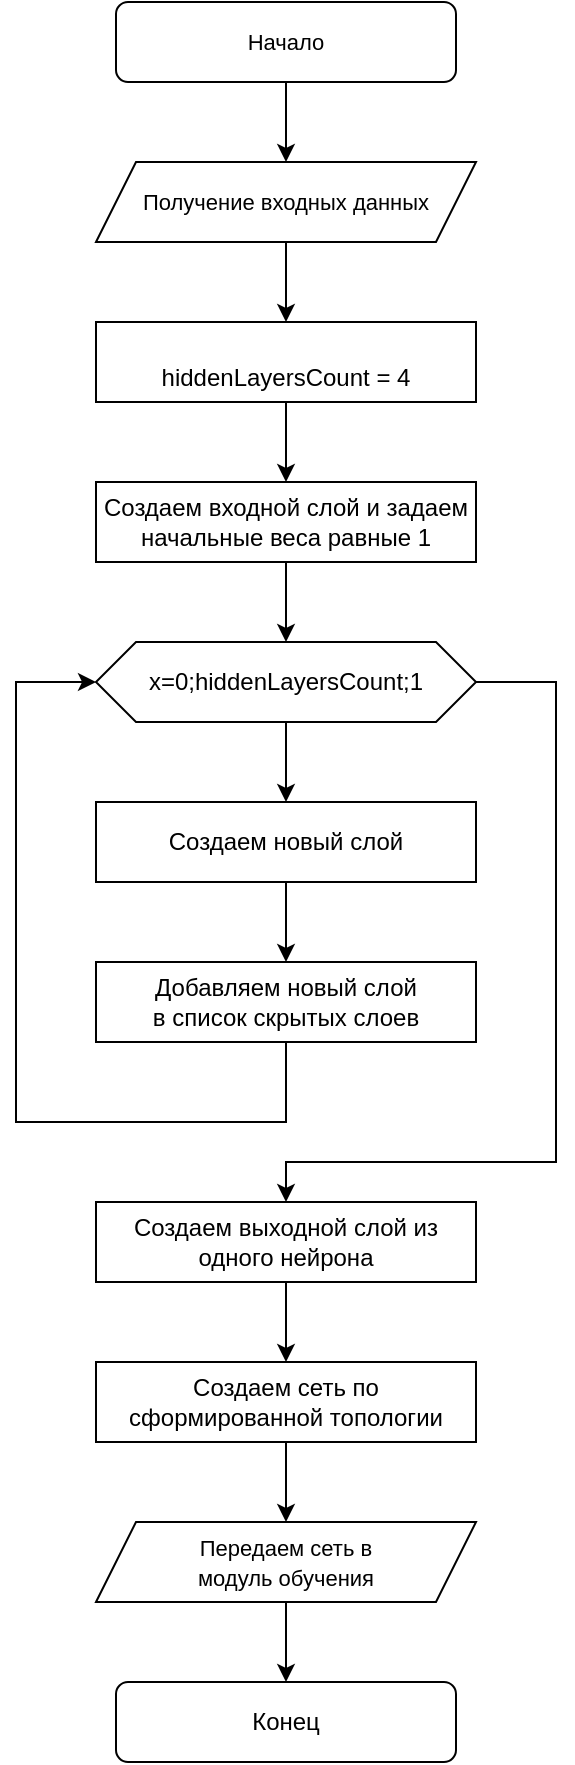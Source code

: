 <mxfile version="16.0.0" type="device"><diagram id="C5RBs43oDa-KdzZeNtuy" name="Page-1"><mxGraphModel dx="1296" dy="1018" grid="1" gridSize="10" guides="1" tooltips="1" connect="1" arrows="1" fold="1" page="1" pageScale="1" pageWidth="827" pageHeight="1169" math="0" shadow="0"><root><mxCell id="WIyWlLk6GJQsqaUBKTNV-0"/><mxCell id="WIyWlLk6GJQsqaUBKTNV-1" parent="WIyWlLk6GJQsqaUBKTNV-0"/><mxCell id="RawxqtovM-8-xfsGkiH0-0" style="edgeStyle=orthogonalEdgeStyle;rounded=0;orthogonalLoop=1;jettySize=auto;html=1;exitX=0.5;exitY=1;exitDx=0;exitDy=0;entryX=0.5;entryY=0;entryDx=0;entryDy=0;fontSize=11;" edge="1" parent="WIyWlLk6GJQsqaUBKTNV-1" source="RawxqtovM-8-xfsGkiH0-1" target="RawxqtovM-8-xfsGkiH0-3"><mxGeometry relative="1" as="geometry"/></mxCell><mxCell id="RawxqtovM-8-xfsGkiH0-1" value="&lt;font style=&quot;font-size: 11px&quot;&gt;Начало&lt;/font&gt;" style="rounded=1;whiteSpace=wrap;html=1;fontSize=12;glass=0;strokeWidth=1;shadow=0;" vertex="1" parent="WIyWlLk6GJQsqaUBKTNV-1"><mxGeometry x="480" width="170" height="40" as="geometry"/></mxCell><mxCell id="RawxqtovM-8-xfsGkiH0-2" style="edgeStyle=orthogonalEdgeStyle;rounded=0;orthogonalLoop=1;jettySize=auto;html=1;exitX=0.5;exitY=1;exitDx=0;exitDy=0;entryX=0.5;entryY=0;entryDx=0;entryDy=0;" edge="1" parent="WIyWlLk6GJQsqaUBKTNV-1" source="RawxqtovM-8-xfsGkiH0-3" target="RawxqtovM-8-xfsGkiH0-18"><mxGeometry relative="1" as="geometry"><mxPoint x="565" y="160.0" as="targetPoint"/></mxGeometry></mxCell><mxCell id="RawxqtovM-8-xfsGkiH0-3" value="&lt;font style=&quot;font-size: 11px&quot;&gt;Получение входных данных&lt;br&gt;&lt;/font&gt;" style="shape=parallelogram;perimeter=parallelogramPerimeter;whiteSpace=wrap;html=1;fixedSize=1;fontFamily=Helvetica;fontSize=12;" vertex="1" parent="WIyWlLk6GJQsqaUBKTNV-1"><mxGeometry x="470" y="80" width="190" height="40" as="geometry"/></mxCell><mxCell id="RawxqtovM-8-xfsGkiH0-6" value="Конец" style="rounded=1;whiteSpace=wrap;html=1;fontSize=12;glass=0;strokeWidth=1;shadow=0;" vertex="1" parent="WIyWlLk6GJQsqaUBKTNV-1"><mxGeometry x="480" y="840" width="170" height="40" as="geometry"/></mxCell><mxCell id="RawxqtovM-8-xfsGkiH0-7" style="edgeStyle=orthogonalEdgeStyle;rounded=0;orthogonalLoop=1;jettySize=auto;html=1;fontSize=11;exitX=0.5;exitY=1;exitDx=0;exitDy=0;entryX=0.5;entryY=0;entryDx=0;entryDy=0;" edge="1" parent="WIyWlLk6GJQsqaUBKTNV-1" source="RawxqtovM-8-xfsGkiH0-19" target="RawxqtovM-8-xfsGkiH0-20"><mxGeometry relative="1" as="geometry"><Array as="points"/><mxPoint x="565" y="410" as="targetPoint"/><mxPoint x="470" y="360" as="sourcePoint"/></mxGeometry></mxCell><mxCell id="RawxqtovM-8-xfsGkiH0-9" style="edgeStyle=orthogonalEdgeStyle;rounded=0;orthogonalLoop=1;jettySize=auto;html=1;entryX=0.5;entryY=0;entryDx=0;entryDy=0;fontSize=11;exitX=1;exitY=0.5;exitDx=0;exitDy=0;" edge="1" parent="WIyWlLk6GJQsqaUBKTNV-1" source="RawxqtovM-8-xfsGkiH0-19" target="RawxqtovM-8-xfsGkiH0-26"><mxGeometry relative="1" as="geometry"><Array as="points"><mxPoint x="700" y="340"/><mxPoint x="700" y="580"/><mxPoint x="565" y="580"/></Array><mxPoint x="670" y="330" as="sourcePoint"/></mxGeometry></mxCell><mxCell id="RawxqtovM-8-xfsGkiH0-14" style="edgeStyle=orthogonalEdgeStyle;rounded=0;orthogonalLoop=1;jettySize=auto;html=1;exitX=0.5;exitY=1;exitDx=0;exitDy=0;fontSize=11;entryX=0.5;entryY=0;entryDx=0;entryDy=0;" edge="1" parent="WIyWlLk6GJQsqaUBKTNV-1" source="RawxqtovM-8-xfsGkiH0-18" target="RawxqtovM-8-xfsGkiH0-24"><mxGeometry relative="1" as="geometry"><mxPoint x="565" y="280.0" as="sourcePoint"/><mxPoint x="580" y="310" as="targetPoint"/></mxGeometry></mxCell><mxCell id="RawxqtovM-8-xfsGkiH0-30" style="edgeStyle=orthogonalEdgeStyle;rounded=0;orthogonalLoop=1;jettySize=auto;html=1;exitX=0.5;exitY=1;exitDx=0;exitDy=0;entryX=0.5;entryY=0;entryDx=0;entryDy=0;" edge="1" parent="WIyWlLk6GJQsqaUBKTNV-1" source="RawxqtovM-8-xfsGkiH0-17" target="RawxqtovM-8-xfsGkiH0-6"><mxGeometry relative="1" as="geometry"/></mxCell><mxCell id="RawxqtovM-8-xfsGkiH0-17" value="&lt;span style=&quot;font-size: 11px&quot;&gt;Передаем сеть в &lt;br&gt;модуль обучения&lt;/span&gt;" style="shape=parallelogram;perimeter=parallelogramPerimeter;whiteSpace=wrap;html=1;fixedSize=1;fontFamily=Helvetica;fontSize=12;" vertex="1" parent="WIyWlLk6GJQsqaUBKTNV-1"><mxGeometry x="470" y="760" width="190" height="40" as="geometry"/></mxCell><mxCell id="RawxqtovM-8-xfsGkiH0-18" value="&lt;br&gt;hiddenLayersCount = 4" style="rounded=0;whiteSpace=wrap;html=1;" vertex="1" parent="WIyWlLk6GJQsqaUBKTNV-1"><mxGeometry x="470" y="160" width="190" height="40" as="geometry"/></mxCell><mxCell id="RawxqtovM-8-xfsGkiH0-19" value="x=0;hiddenLayersCount;1" style="shape=hexagon;perimeter=hexagonPerimeter2;whiteSpace=wrap;html=1;fixedSize=1;" vertex="1" parent="WIyWlLk6GJQsqaUBKTNV-1"><mxGeometry x="470" y="320" width="190" height="40" as="geometry"/></mxCell><mxCell id="RawxqtovM-8-xfsGkiH0-22" style="edgeStyle=orthogonalEdgeStyle;rounded=0;orthogonalLoop=1;jettySize=auto;html=1;exitX=0.5;exitY=1;exitDx=0;exitDy=0;entryX=0.5;entryY=0;entryDx=0;entryDy=0;" edge="1" parent="WIyWlLk6GJQsqaUBKTNV-1" source="RawxqtovM-8-xfsGkiH0-20" target="RawxqtovM-8-xfsGkiH0-21"><mxGeometry relative="1" as="geometry"/></mxCell><mxCell id="RawxqtovM-8-xfsGkiH0-20" value="Создаем новый слой" style="rounded=0;whiteSpace=wrap;html=1;" vertex="1" parent="WIyWlLk6GJQsqaUBKTNV-1"><mxGeometry x="470" y="400" width="190" height="40" as="geometry"/></mxCell><mxCell id="RawxqtovM-8-xfsGkiH0-23" style="edgeStyle=orthogonalEdgeStyle;rounded=0;orthogonalLoop=1;jettySize=auto;html=1;exitX=0.5;exitY=1;exitDx=0;exitDy=0;entryX=0;entryY=0.5;entryDx=0;entryDy=0;" edge="1" parent="WIyWlLk6GJQsqaUBKTNV-1" source="RawxqtovM-8-xfsGkiH0-21" target="RawxqtovM-8-xfsGkiH0-19"><mxGeometry relative="1" as="geometry"><Array as="points"><mxPoint x="565" y="560"/><mxPoint x="430" y="560"/><mxPoint x="430" y="340"/></Array></mxGeometry></mxCell><mxCell id="RawxqtovM-8-xfsGkiH0-21" value="Добавляем новый слой&lt;br&gt;в список скрытых слоев" style="rounded=0;whiteSpace=wrap;html=1;" vertex="1" parent="WIyWlLk6GJQsqaUBKTNV-1"><mxGeometry x="470" y="480" width="190" height="40" as="geometry"/></mxCell><mxCell id="RawxqtovM-8-xfsGkiH0-25" style="edgeStyle=orthogonalEdgeStyle;rounded=0;orthogonalLoop=1;jettySize=auto;html=1;exitX=0.5;exitY=1;exitDx=0;exitDy=0;" edge="1" parent="WIyWlLk6GJQsqaUBKTNV-1" source="RawxqtovM-8-xfsGkiH0-24" target="RawxqtovM-8-xfsGkiH0-19"><mxGeometry relative="1" as="geometry"/></mxCell><mxCell id="RawxqtovM-8-xfsGkiH0-24" value="Создаем входной слой и задаем начальные веса равные 1" style="rounded=0;whiteSpace=wrap;html=1;" vertex="1" parent="WIyWlLk6GJQsqaUBKTNV-1"><mxGeometry x="470" y="240" width="190" height="40" as="geometry"/></mxCell><mxCell id="RawxqtovM-8-xfsGkiH0-28" style="edgeStyle=orthogonalEdgeStyle;rounded=0;orthogonalLoop=1;jettySize=auto;html=1;exitX=0.5;exitY=1;exitDx=0;exitDy=0;entryX=0.5;entryY=0;entryDx=0;entryDy=0;" edge="1" parent="WIyWlLk6GJQsqaUBKTNV-1" source="RawxqtovM-8-xfsGkiH0-26" target="RawxqtovM-8-xfsGkiH0-27"><mxGeometry relative="1" as="geometry"/></mxCell><mxCell id="RawxqtovM-8-xfsGkiH0-26" value="Создаем выходной слой из одного нейрона" style="rounded=0;whiteSpace=wrap;html=1;" vertex="1" parent="WIyWlLk6GJQsqaUBKTNV-1"><mxGeometry x="470" y="600" width="190" height="40" as="geometry"/></mxCell><mxCell id="RawxqtovM-8-xfsGkiH0-29" style="edgeStyle=orthogonalEdgeStyle;rounded=0;orthogonalLoop=1;jettySize=auto;html=1;exitX=0.5;exitY=1;exitDx=0;exitDy=0;entryX=0.5;entryY=0;entryDx=0;entryDy=0;" edge="1" parent="WIyWlLk6GJQsqaUBKTNV-1" source="RawxqtovM-8-xfsGkiH0-27" target="RawxqtovM-8-xfsGkiH0-17"><mxGeometry relative="1" as="geometry"/></mxCell><mxCell id="RawxqtovM-8-xfsGkiH0-27" value="Создаем сеть по сформированной топологии" style="rounded=0;whiteSpace=wrap;html=1;" vertex="1" parent="WIyWlLk6GJQsqaUBKTNV-1"><mxGeometry x="470" y="680" width="190" height="40" as="geometry"/></mxCell></root></mxGraphModel></diagram></mxfile>